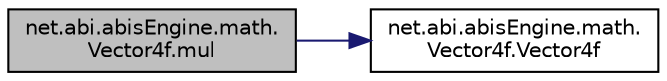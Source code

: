 digraph "net.abi.abisEngine.math.Vector4f.mul"
{
 // LATEX_PDF_SIZE
  edge [fontname="Helvetica",fontsize="10",labelfontname="Helvetica",labelfontsize="10"];
  node [fontname="Helvetica",fontsize="10",shape=record];
  rankdir="LR";
  Node1 [label="net.abi.abisEngine.math.\lVector4f.mul",height=0.2,width=0.4,color="black", fillcolor="grey75", style="filled", fontcolor="black",tooltip=" "];
  Node1 -> Node2 [color="midnightblue",fontsize="10",style="solid",fontname="Helvetica"];
  Node2 [label="net.abi.abisEngine.math.\lVector4f.Vector4f",height=0.2,width=0.4,color="black", fillcolor="white", style="filled",URL="$db/d43/classnet_1_1abi_1_1abis_engine_1_1math_1_1_vector4f.html#ac72a1906d7ca0d9315f77d6e137610f0",tooltip=" "];
}

